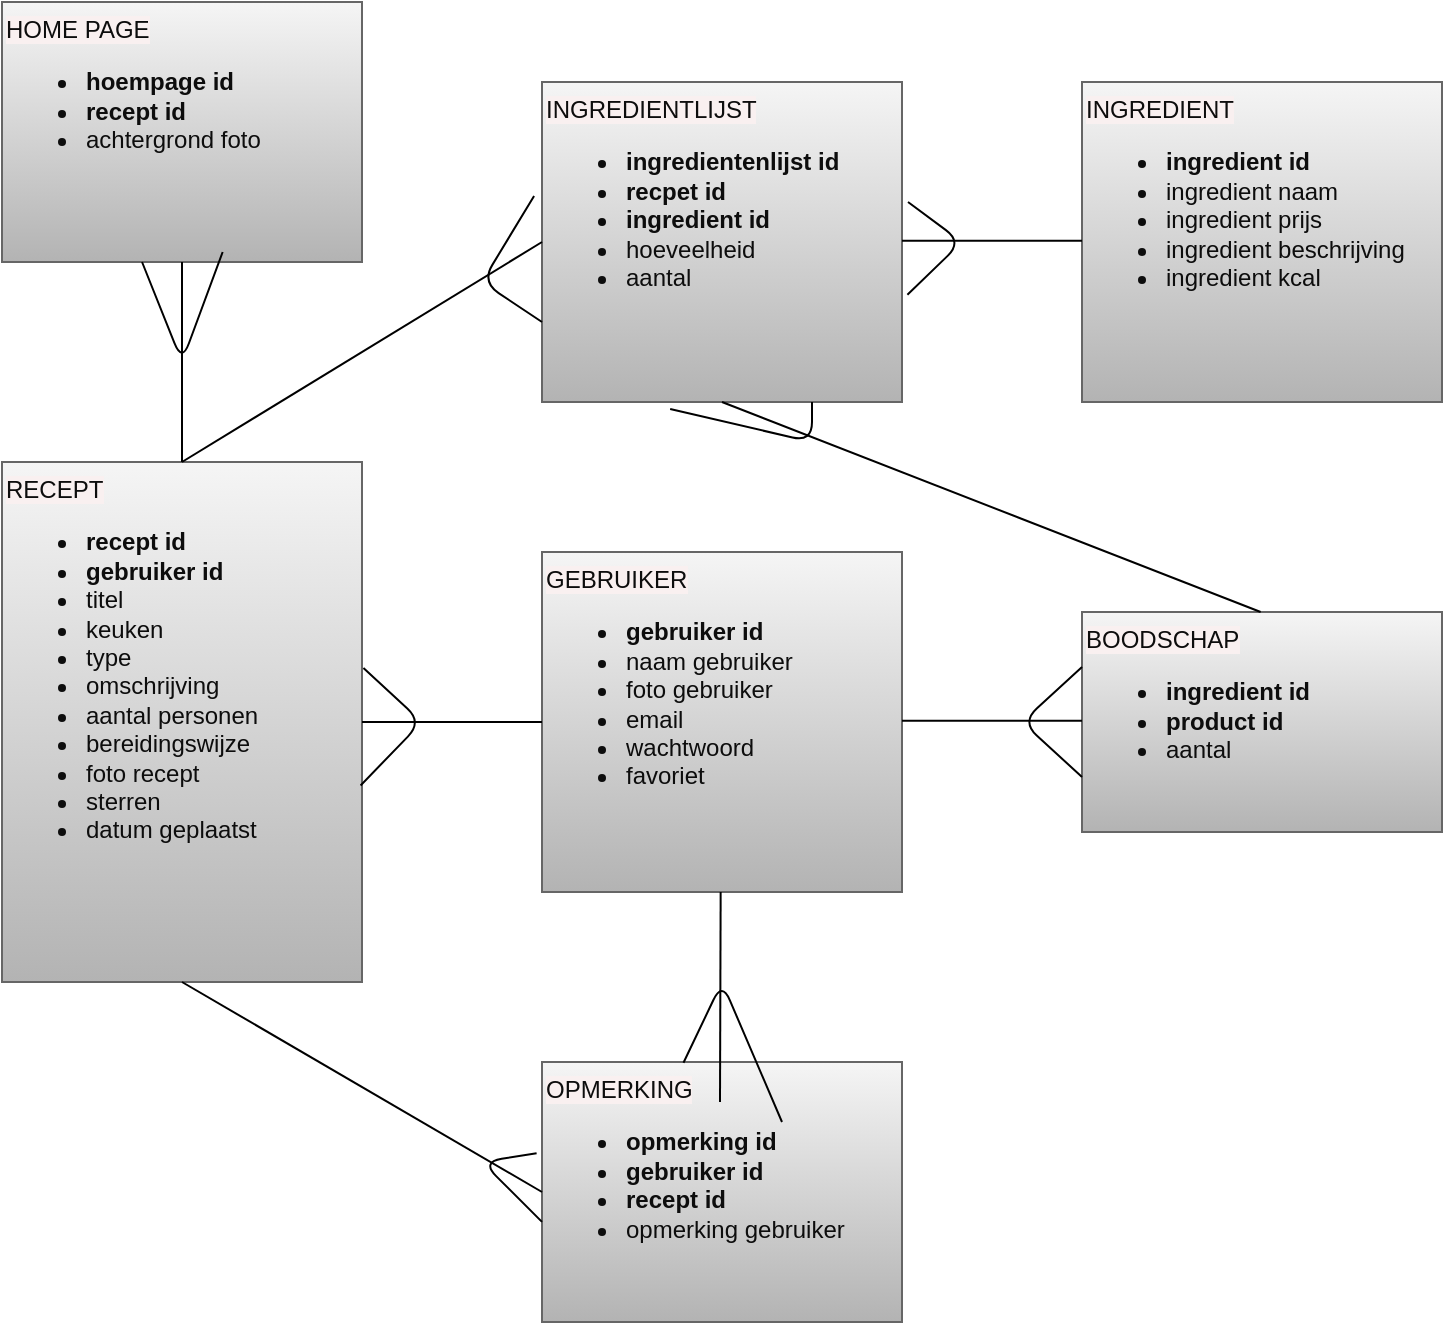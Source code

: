 <mxfile>
    <diagram id="rVMtTsMFzs3qMSKeC9BQ" name="Page-1">
        <mxGraphModel dx="1807" dy="871" grid="1" gridSize="10" guides="1" tooltips="1" connect="1" arrows="1" fold="1" page="1" pageScale="1" pageWidth="850" pageHeight="1100" math="0" shadow="0">
            <root>
                <mxCell id="0"/>
                <mxCell id="1" parent="0"/>
                <mxCell id="2" value="&lt;font color=&quot;#0d0d0d&quot;&gt;&lt;span style=&quot;background-color: rgb(249, 240, 240);&quot;&gt;RECEPT&lt;br&gt;&lt;ul&gt;&lt;li&gt;&lt;b&gt;recept id&lt;/b&gt;&lt;/li&gt;&lt;li&gt;&lt;b&gt;gebruiker id&lt;/b&gt;&lt;/li&gt;&lt;li&gt;titel&lt;br&gt;&lt;/li&gt;&lt;li&gt;keuken&lt;/li&gt;&lt;li&gt;type&lt;/li&gt;&lt;li&gt;omschrijving&lt;/li&gt;&lt;li&gt;aantal personen&lt;/li&gt;&lt;li&gt;bereidingswijze&lt;/li&gt;&lt;li&gt;foto recept&lt;/li&gt;&lt;li&gt;sterren&lt;/li&gt;&lt;li&gt;datum geplaatst&lt;/li&gt;&lt;/ul&gt;&lt;/span&gt;&lt;/font&gt;" style="rounded=0;whiteSpace=wrap;html=1;fillColor=#f5f5f5;gradientColor=#b3b3b3;strokeColor=#666666;align=left;verticalAlign=top;" parent="1" vertex="1">
                    <mxGeometry x="90" y="360" width="180" height="260" as="geometry"/>
                </mxCell>
                <mxCell id="3" value="&lt;font color=&quot;#0d0d0d&quot;&gt;&lt;span style=&quot;background-color: rgb(249, 240, 240);&quot;&gt;BOODSCHAP&lt;br&gt;&lt;ul&gt;&lt;li&gt;&lt;b&gt;ingredient id&lt;/b&gt;&lt;br&gt;&lt;/li&gt;&lt;li&gt;&lt;b&gt;product id&lt;/b&gt;&lt;/li&gt;&lt;li&gt;aantal&lt;/li&gt;&lt;/ul&gt;&lt;/span&gt;&lt;/font&gt;" style="rounded=0;whiteSpace=wrap;html=1;fillColor=#f5f5f5;gradientColor=#b3b3b3;strokeColor=#666666;align=left;verticalAlign=top;" parent="1" vertex="1">
                    <mxGeometry x="630" y="435" width="180" height="110" as="geometry"/>
                </mxCell>
                <mxCell id="4" value="&lt;font color=&quot;#0d0d0d&quot;&gt;&lt;span style=&quot;background-color: rgb(249, 240, 240);&quot;&gt;INGREDIENT&lt;br&gt;&lt;ul&gt;&lt;li&gt;&lt;b&gt;ingredient id&lt;/b&gt;&lt;/li&gt;&lt;li&gt;ingredient naam&lt;br&gt;&lt;/li&gt;&lt;li&gt;ingredient prijs&lt;/li&gt;&lt;li&gt;ingredient beschrijving&lt;/li&gt;&lt;li&gt;ingredient kcal&lt;/li&gt;&lt;/ul&gt;&lt;/span&gt;&lt;/font&gt;" style="rounded=0;whiteSpace=wrap;html=1;fillColor=#f5f5f5;gradientColor=#b3b3b3;strokeColor=#666666;align=left;verticalAlign=top;" parent="1" vertex="1">
                    <mxGeometry x="630" y="170" width="180" height="160" as="geometry"/>
                </mxCell>
                <mxCell id="5" value="&lt;font color=&quot;#0d0d0d&quot;&gt;&lt;span style=&quot;background-color: rgb(249, 240, 240);&quot;&gt;OPMERKING&lt;br&gt;&lt;ul&gt;&lt;li&gt;&lt;b&gt;opmerking id&lt;/b&gt;&lt;br&gt;&lt;/li&gt;&lt;li&gt;&lt;b&gt;gebruiker id&lt;/b&gt;&lt;/li&gt;&lt;li&gt;&lt;b&gt;recept id&lt;/b&gt;&lt;/li&gt;&lt;li&gt;opmerking gebruiker&lt;/li&gt;&lt;/ul&gt;&lt;/span&gt;&lt;/font&gt;" style="rounded=0;whiteSpace=wrap;html=1;fillColor=#f5f5f5;gradientColor=#b3b3b3;strokeColor=#666666;align=left;verticalAlign=top;" parent="1" vertex="1">
                    <mxGeometry x="360" y="660" width="180" height="130" as="geometry"/>
                </mxCell>
                <mxCell id="15" value="&lt;font color=&quot;#0d0d0d&quot;&gt;&lt;span style=&quot;background-color: rgb(249, 240, 240);&quot;&gt;GEBRUIKER&lt;br&gt;&lt;ul&gt;&lt;li&gt;&lt;b&gt;gebruiker id&lt;/b&gt;&lt;br&gt;&lt;/li&gt;&lt;li&gt;naam gebruiker&lt;/li&gt;&lt;li&gt;foto gebruiker&lt;br&gt;&lt;/li&gt;&lt;li&gt;email&lt;/li&gt;&lt;li&gt;wachtwoord&lt;/li&gt;&lt;li&gt;favoriet&lt;/li&gt;&lt;/ul&gt;&lt;/span&gt;&lt;/font&gt;" style="rounded=0;whiteSpace=wrap;html=1;fillColor=#f5f5f5;gradientColor=#b3b3b3;strokeColor=#666666;align=left;verticalAlign=top;" vertex="1" parent="1">
                    <mxGeometry x="360" y="405" width="180" height="170" as="geometry"/>
                </mxCell>
                <mxCell id="19" value="&lt;font color=&quot;#0d0d0d&quot;&gt;&lt;span style=&quot;background-color: rgb(249, 240, 240);&quot;&gt;INGREDIENTLIJST&lt;br&gt;&lt;ul&gt;&lt;li&gt;&lt;b&gt;ingredientenlijst id&lt;/b&gt;&lt;/li&gt;&lt;li&gt;&lt;b&gt;recpet id&lt;/b&gt;&lt;/li&gt;&lt;li&gt;&lt;b&gt;ingredient id&lt;/b&gt;&lt;/li&gt;&lt;li&gt;hoeveelheid&lt;/li&gt;&lt;li&gt;aantal&lt;/li&gt;&lt;/ul&gt;&lt;/span&gt;&lt;/font&gt;" style="rounded=0;whiteSpace=wrap;html=1;fillColor=#f5f5f5;gradientColor=#b3b3b3;strokeColor=#666666;align=left;verticalAlign=top;" vertex="1" parent="1">
                    <mxGeometry x="360" y="170" width="180" height="160" as="geometry"/>
                </mxCell>
                <mxCell id="25" value="&lt;font color=&quot;#0d0d0d&quot;&gt;&lt;span style=&quot;background-color: rgb(249, 240, 240);&quot;&gt;HOME PAGE&lt;br&gt;&lt;ul&gt;&lt;li&gt;&lt;b&gt;hoempage id&lt;/b&gt;&lt;br&gt;&lt;/li&gt;&lt;li&gt;&lt;b&gt;recept id&lt;/b&gt;&lt;/li&gt;&lt;li&gt;achtergrond foto&lt;/li&gt;&lt;/ul&gt;&lt;/span&gt;&lt;/font&gt;" style="rounded=0;whiteSpace=wrap;html=1;fillColor=#f5f5f5;gradientColor=#b3b3b3;strokeColor=#666666;align=left;verticalAlign=top;" vertex="1" parent="1">
                    <mxGeometry x="90" y="130" width="180" height="130" as="geometry"/>
                </mxCell>
                <mxCell id="38" value="" style="endArrow=none;html=1;entryX=0.5;entryY=1;entryDx=0;entryDy=0;" edge="1" parent="1" target="25">
                    <mxGeometry width="50" height="50" relative="1" as="geometry">
                        <mxPoint x="180" y="360" as="sourcePoint"/>
                        <mxPoint x="230" y="310" as="targetPoint"/>
                    </mxGeometry>
                </mxCell>
                <mxCell id="39" value="" style="endArrow=none;html=1;entryX=0;entryY=0.5;entryDx=0;entryDy=0;exitX=0.5;exitY=0;exitDx=0;exitDy=0;" edge="1" parent="1" source="2" target="19">
                    <mxGeometry width="50" height="50" relative="1" as="geometry">
                        <mxPoint x="268.67" y="360" as="sourcePoint"/>
                        <mxPoint x="268.67" y="260" as="targetPoint"/>
                    </mxGeometry>
                </mxCell>
                <mxCell id="40" value="" style="endArrow=none;html=1;entryX=0.5;entryY=1;entryDx=0;entryDy=0;" edge="1" parent="1">
                    <mxGeometry width="50" height="50" relative="1" as="geometry">
                        <mxPoint x="449" y="680" as="sourcePoint"/>
                        <mxPoint x="449.33" y="575" as="targetPoint"/>
                    </mxGeometry>
                </mxCell>
                <mxCell id="41" value="" style="endArrow=none;html=1;entryX=0;entryY=0.5;entryDx=0;entryDy=0;exitX=1;exitY=0.5;exitDx=0;exitDy=0;" edge="1" parent="1" source="2" target="15">
                    <mxGeometry width="50" height="50" relative="1" as="geometry">
                        <mxPoint x="300" y="505" as="sourcePoint"/>
                        <mxPoint x="300" y="405" as="targetPoint"/>
                    </mxGeometry>
                </mxCell>
                <mxCell id="42" value="" style="endArrow=none;html=1;entryX=0;entryY=0.5;entryDx=0;entryDy=0;exitX=1;exitY=0.5;exitDx=0;exitDy=0;" edge="1" parent="1">
                    <mxGeometry width="50" height="50" relative="1" as="geometry">
                        <mxPoint x="540" y="489.33" as="sourcePoint"/>
                        <mxPoint x="630" y="489.33" as="targetPoint"/>
                    </mxGeometry>
                </mxCell>
                <mxCell id="43" value="" style="endArrow=none;html=1;entryX=0;entryY=0.5;entryDx=0;entryDy=0;exitX=1;exitY=0.5;exitDx=0;exitDy=0;" edge="1" parent="1">
                    <mxGeometry width="50" height="50" relative="1" as="geometry">
                        <mxPoint x="540" y="249.33" as="sourcePoint"/>
                        <mxPoint x="630" y="249.33" as="targetPoint"/>
                    </mxGeometry>
                </mxCell>
                <mxCell id="44" value="" style="endArrow=none;html=1;entryX=0;entryY=0.5;entryDx=0;entryDy=0;exitX=0.5;exitY=1;exitDx=0;exitDy=0;" edge="1" parent="1" source="2" target="5">
                    <mxGeometry width="50" height="50" relative="1" as="geometry">
                        <mxPoint x="230" y="660" as="sourcePoint"/>
                        <mxPoint x="320" y="660" as="targetPoint"/>
                    </mxGeometry>
                </mxCell>
                <mxCell id="45" value="" style="endArrow=none;html=1;entryX=-0.015;entryY=0.351;entryDx=0;entryDy=0;entryPerimeter=0;exitX=0;exitY=0.615;exitDx=0;exitDy=0;exitPerimeter=0;" edge="1" parent="1" source="5" target="5">
                    <mxGeometry width="50" height="50" relative="1" as="geometry">
                        <mxPoint x="200" y="860" as="sourcePoint"/>
                        <mxPoint x="220" y="860" as="targetPoint"/>
                        <Array as="points">
                            <mxPoint x="330" y="710"/>
                        </Array>
                    </mxGeometry>
                </mxCell>
                <mxCell id="46" value="" style="endArrow=none;html=1;exitX=0.393;exitY=0.003;exitDx=0;exitDy=0;exitPerimeter=0;" edge="1" parent="1" source="5">
                    <mxGeometry width="50" height="50" relative="1" as="geometry">
                        <mxPoint x="420" y="670" as="sourcePoint"/>
                        <mxPoint x="480" y="690" as="targetPoint"/>
                        <Array as="points">
                            <mxPoint x="450" y="620"/>
                        </Array>
                    </mxGeometry>
                </mxCell>
                <mxCell id="47" value="" style="endArrow=none;html=1;entryX=1.004;entryY=0.396;entryDx=0;entryDy=0;exitX=0.996;exitY=0.622;exitDx=0;exitDy=0;entryPerimeter=0;exitPerimeter=0;" edge="1" parent="1" source="2" target="2">
                    <mxGeometry width="50" height="50" relative="1" as="geometry">
                        <mxPoint x="330" y="550" as="sourcePoint"/>
                        <mxPoint x="420" y="550" as="targetPoint"/>
                        <Array as="points">
                            <mxPoint x="300" y="490"/>
                        </Array>
                    </mxGeometry>
                </mxCell>
                <mxCell id="48" value="" style="endArrow=none;html=1;entryX=0;entryY=0.75;entryDx=0;entryDy=0;exitX=0;exitY=0.25;exitDx=0;exitDy=0;" edge="1" parent="1" source="3" target="3">
                    <mxGeometry width="50" height="50" relative="1" as="geometry">
                        <mxPoint x="340" y="560" as="sourcePoint"/>
                        <mxPoint x="430" y="560" as="targetPoint"/>
                        <Array as="points">
                            <mxPoint x="600" y="490"/>
                        </Array>
                    </mxGeometry>
                </mxCell>
                <mxCell id="49" value="" style="endArrow=none;html=1;entryX=0.5;entryY=1;entryDx=0;entryDy=0;" edge="1" parent="1" target="19">
                    <mxGeometry width="50" height="50" relative="1" as="geometry">
                        <mxPoint x="719.33" y="435" as="sourcePoint"/>
                        <mxPoint x="719.66" y="330" as="targetPoint"/>
                    </mxGeometry>
                </mxCell>
                <mxCell id="50" value="" style="endArrow=none;html=1;entryX=0.75;entryY=1;entryDx=0;entryDy=0;exitX=0.356;exitY=1.022;exitDx=0;exitDy=0;exitPerimeter=0;" edge="1" parent="1" source="19" target="19">
                    <mxGeometry width="50" height="50" relative="1" as="geometry">
                        <mxPoint x="750" y="435" as="sourcePoint"/>
                        <mxPoint x="750.33" y="330" as="targetPoint"/>
                        <Array as="points">
                            <mxPoint x="495" y="350"/>
                        </Array>
                    </mxGeometry>
                </mxCell>
                <mxCell id="51" value="" style="endArrow=none;html=1;entryX=0.5;entryY=1;entryDx=0;entryDy=0;exitX=0.389;exitY=1;exitDx=0;exitDy=0;exitPerimeter=0;" edge="1" parent="1" source="25">
                    <mxGeometry width="50" height="50" relative="1" as="geometry">
                        <mxPoint x="200" y="360" as="sourcePoint"/>
                        <mxPoint x="200.33" y="255" as="targetPoint"/>
                        <Array as="points">
                            <mxPoint x="180" y="310"/>
                        </Array>
                    </mxGeometry>
                </mxCell>
                <mxCell id="52" value="" style="endArrow=none;html=1;entryX=-0.022;entryY=0.356;entryDx=0;entryDy=0;exitX=0;exitY=0.75;exitDx=0;exitDy=0;entryPerimeter=0;" edge="1" parent="1" source="19" target="19">
                    <mxGeometry width="50" height="50" relative="1" as="geometry">
                        <mxPoint x="320" y="330" as="sourcePoint"/>
                        <mxPoint x="320.33" y="225" as="targetPoint"/>
                        <Array as="points">
                            <mxPoint x="330" y="270"/>
                        </Array>
                    </mxGeometry>
                </mxCell>
                <mxCell id="53" value="" style="endArrow=none;html=1;exitX=1.015;exitY=0.665;exitDx=0;exitDy=0;exitPerimeter=0;" edge="1" parent="1" source="19">
                    <mxGeometry width="50" height="50" relative="1" as="geometry">
                        <mxPoint x="580" y="302.5" as="sourcePoint"/>
                        <mxPoint x="543" y="230" as="targetPoint"/>
                        <Array as="points">
                            <mxPoint x="570" y="250"/>
                        </Array>
                    </mxGeometry>
                </mxCell>
            </root>
        </mxGraphModel>
    </diagram>
</mxfile>